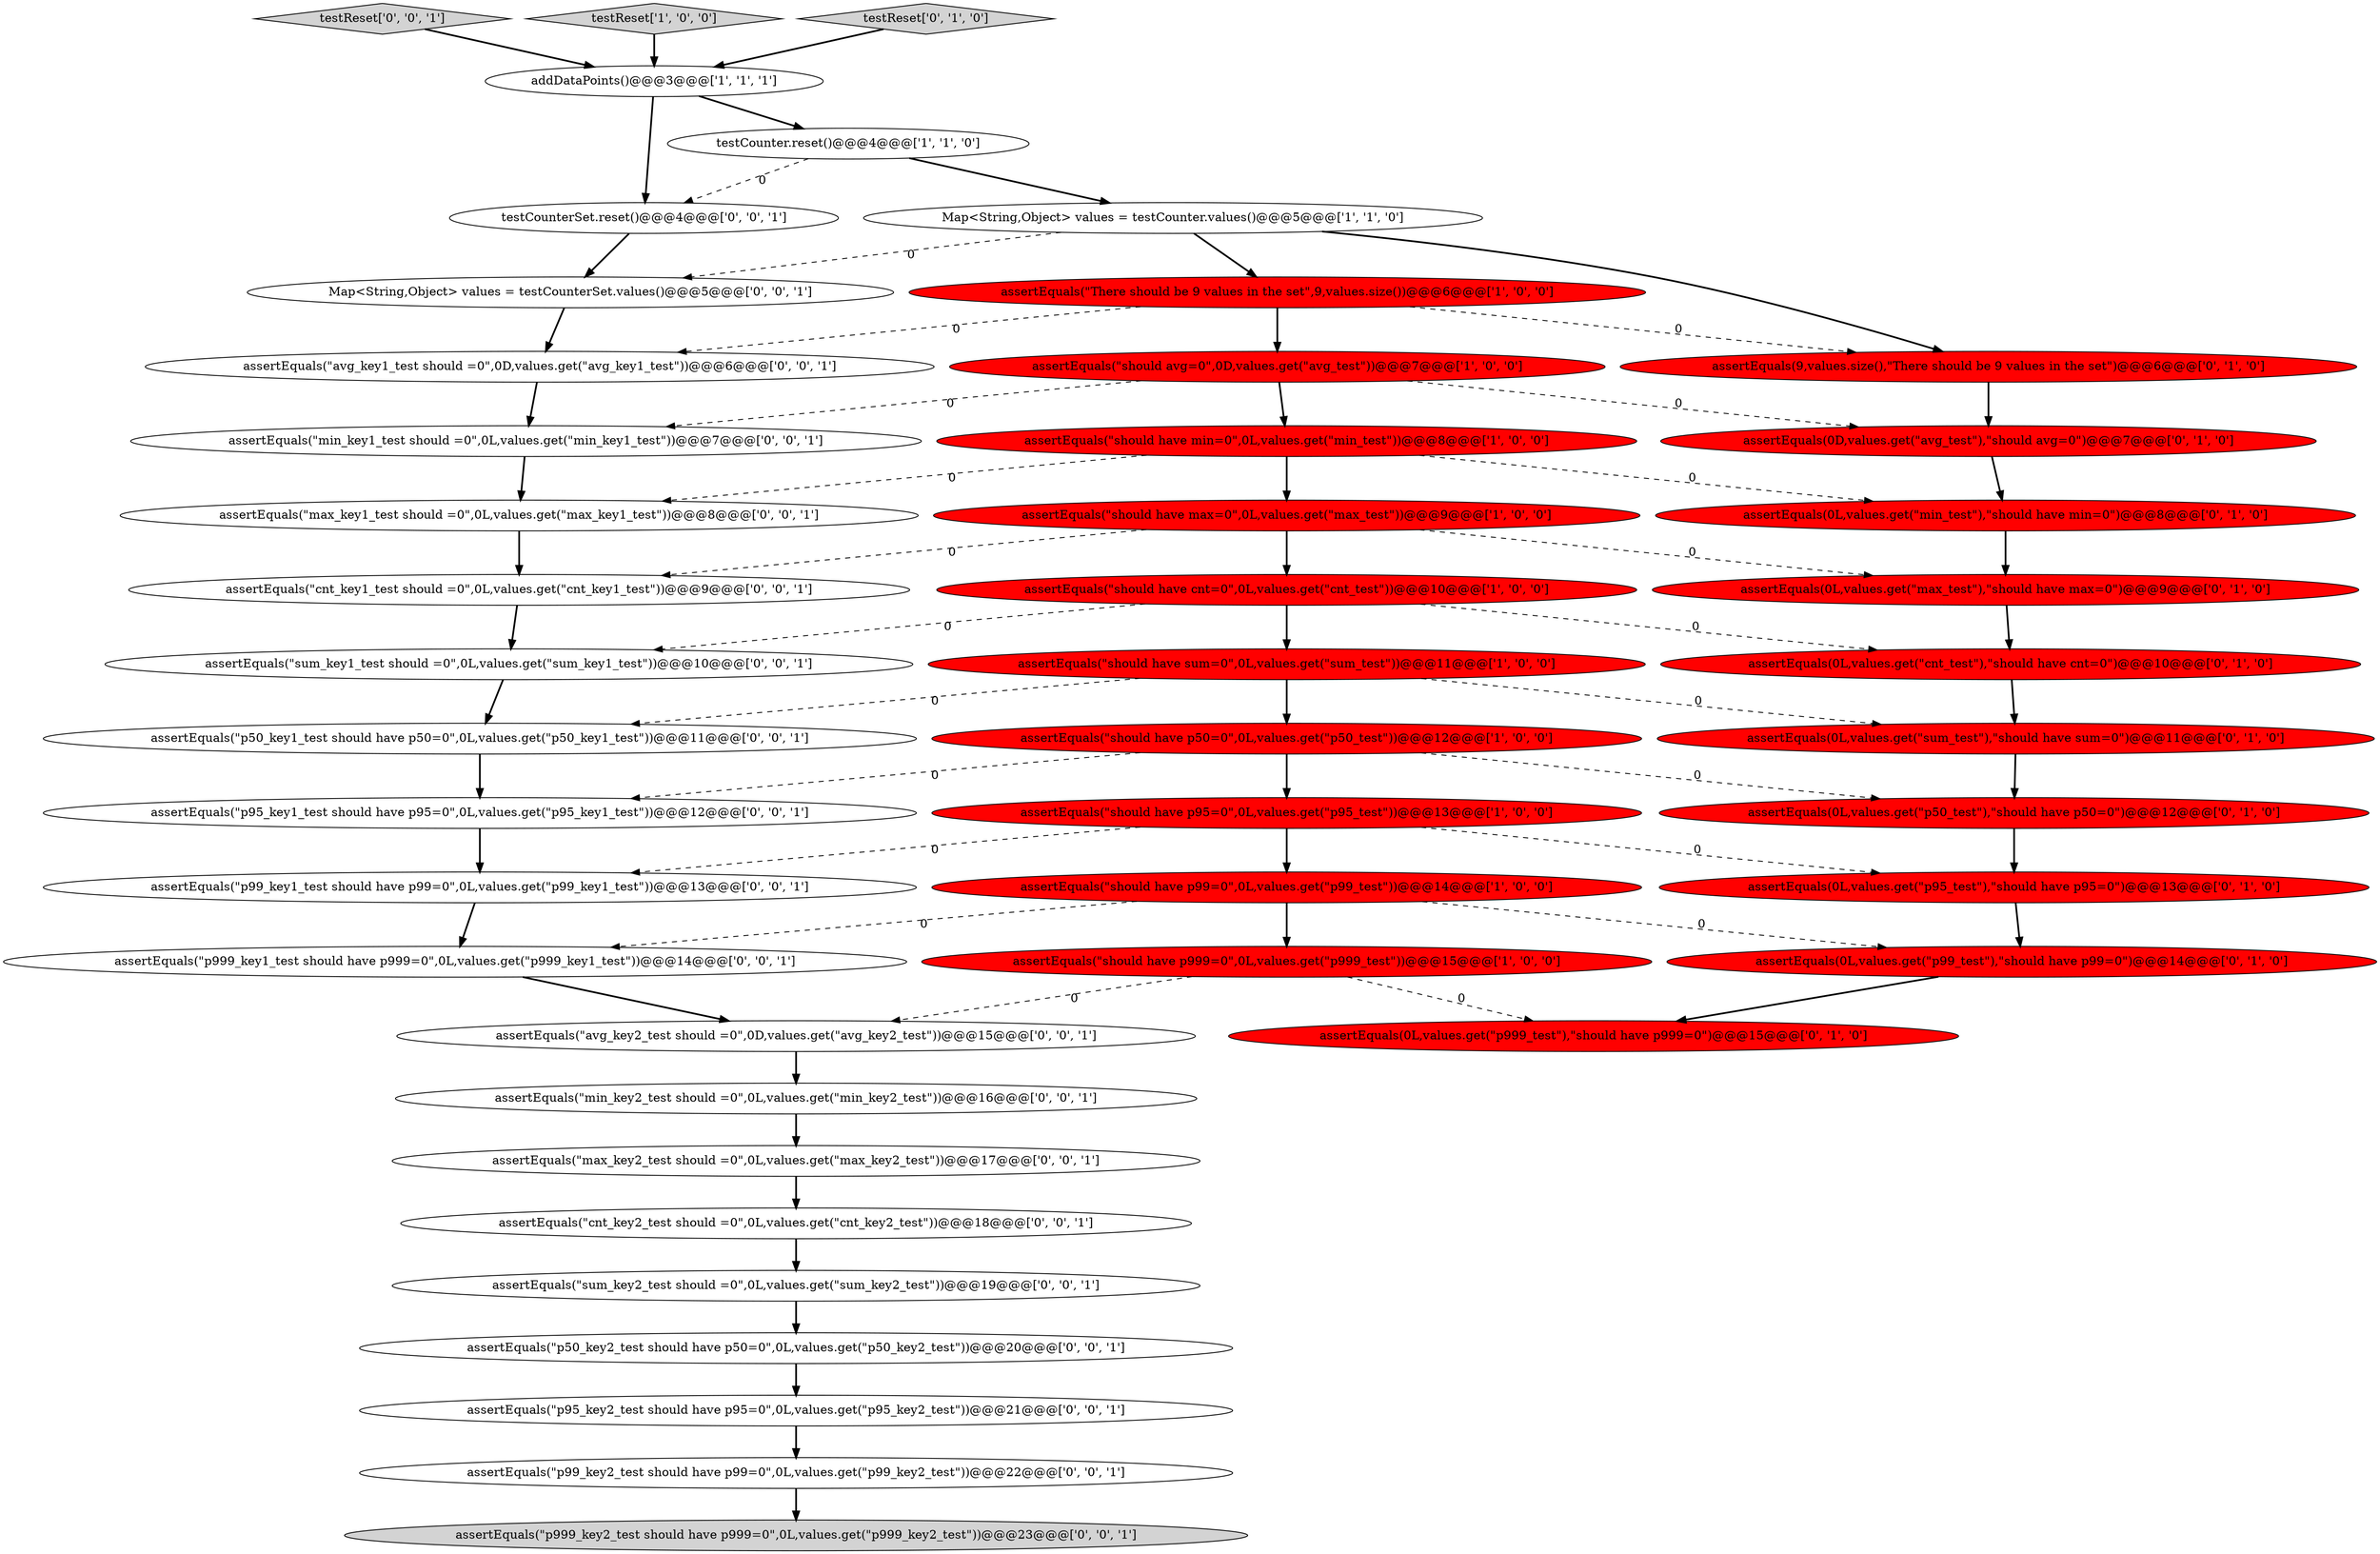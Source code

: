 digraph {
31 [style = filled, label = "assertEquals(\"p999_key2_test should have p999=0\",0L,values.get(\"p999_key2_test\"))@@@23@@@['0', '0', '1']", fillcolor = lightgray, shape = ellipse image = "AAA0AAABBB3BBB"];
34 [style = filled, label = "testCounterSet.reset()@@@4@@@['0', '0', '1']", fillcolor = white, shape = ellipse image = "AAA0AAABBB3BBB"];
1 [style = filled, label = "addDataPoints()@@@3@@@['1', '1', '1']", fillcolor = white, shape = ellipse image = "AAA0AAABBB1BBB"];
22 [style = filled, label = "assertEquals(0L,values.get(\"p99_test\"),\"should have p99=0\")@@@14@@@['0', '1', '0']", fillcolor = red, shape = ellipse image = "AAA1AAABBB2BBB"];
6 [style = filled, label = "assertEquals(\"should have p50=0\",0L,values.get(\"p50_test\"))@@@12@@@['1', '0', '0']", fillcolor = red, shape = ellipse image = "AAA1AAABBB1BBB"];
20 [style = filled, label = "assertEquals(0L,values.get(\"p999_test\"),\"should have p999=0\")@@@15@@@['0', '1', '0']", fillcolor = red, shape = ellipse image = "AAA1AAABBB2BBB"];
29 [style = filled, label = "testReset['0', '0', '1']", fillcolor = lightgray, shape = diamond image = "AAA0AAABBB3BBB"];
3 [style = filled, label = "testCounter.reset()@@@4@@@['1', '1', '0']", fillcolor = white, shape = ellipse image = "AAA0AAABBB1BBB"];
40 [style = filled, label = "assertEquals(\"sum_key1_test should =0\",0L,values.get(\"sum_key1_test\"))@@@10@@@['0', '0', '1']", fillcolor = white, shape = ellipse image = "AAA0AAABBB3BBB"];
5 [style = filled, label = "assertEquals(\"should have p99=0\",0L,values.get(\"p99_test\"))@@@14@@@['1', '0', '0']", fillcolor = red, shape = ellipse image = "AAA1AAABBB1BBB"];
19 [style = filled, label = "assertEquals(0D,values.get(\"avg_test\"),\"should avg=0\")@@@7@@@['0', '1', '0']", fillcolor = red, shape = ellipse image = "AAA1AAABBB2BBB"];
35 [style = filled, label = "assertEquals(\"p50_key2_test should have p50=0\",0L,values.get(\"p50_key2_test\"))@@@20@@@['0', '0', '1']", fillcolor = white, shape = ellipse image = "AAA0AAABBB3BBB"];
0 [style = filled, label = "assertEquals(\"should avg=0\",0D,values.get(\"avg_test\"))@@@7@@@['1', '0', '0']", fillcolor = red, shape = ellipse image = "AAA1AAABBB1BBB"];
23 [style = filled, label = "assertEquals(0L,values.get(\"sum_test\"),\"should have sum=0\")@@@11@@@['0', '1', '0']", fillcolor = red, shape = ellipse image = "AAA1AAABBB2BBB"];
45 [style = filled, label = "assertEquals(\"min_key1_test should =0\",0L,values.get(\"min_key1_test\"))@@@7@@@['0', '0', '1']", fillcolor = white, shape = ellipse image = "AAA0AAABBB3BBB"];
4 [style = filled, label = "assertEquals(\"should have max=0\",0L,values.get(\"max_test\"))@@@9@@@['1', '0', '0']", fillcolor = red, shape = ellipse image = "AAA1AAABBB1BBB"];
39 [style = filled, label = "Map<String,Object> values = testCounterSet.values()@@@5@@@['0', '0', '1']", fillcolor = white, shape = ellipse image = "AAA0AAABBB3BBB"];
18 [style = filled, label = "assertEquals(0L,values.get(\"p95_test\"),\"should have p95=0\")@@@13@@@['0', '1', '0']", fillcolor = red, shape = ellipse image = "AAA1AAABBB2BBB"];
26 [style = filled, label = "assertEquals(\"avg_key2_test should =0\",0D,values.get(\"avg_key2_test\"))@@@15@@@['0', '0', '1']", fillcolor = white, shape = ellipse image = "AAA0AAABBB3BBB"];
42 [style = filled, label = "assertEquals(\"p999_key1_test should have p999=0\",0L,values.get(\"p999_key1_test\"))@@@14@@@['0', '0', '1']", fillcolor = white, shape = ellipse image = "AAA0AAABBB3BBB"];
28 [style = filled, label = "assertEquals(\"max_key2_test should =0\",0L,values.get(\"max_key2_test\"))@@@17@@@['0', '0', '1']", fillcolor = white, shape = ellipse image = "AAA0AAABBB3BBB"];
10 [style = filled, label = "assertEquals(\"should have min=0\",0L,values.get(\"min_test\"))@@@8@@@['1', '0', '0']", fillcolor = red, shape = ellipse image = "AAA1AAABBB1BBB"];
7 [style = filled, label = "assertEquals(\"should have sum=0\",0L,values.get(\"sum_test\"))@@@11@@@['1', '0', '0']", fillcolor = red, shape = ellipse image = "AAA1AAABBB1BBB"];
25 [style = filled, label = "assertEquals(\"p99_key1_test should have p99=0\",0L,values.get(\"p99_key1_test\"))@@@13@@@['0', '0', '1']", fillcolor = white, shape = ellipse image = "AAA0AAABBB3BBB"];
41 [style = filled, label = "assertEquals(\"p95_key1_test should have p95=0\",0L,values.get(\"p95_key1_test\"))@@@12@@@['0', '0', '1']", fillcolor = white, shape = ellipse image = "AAA0AAABBB3BBB"];
27 [style = filled, label = "assertEquals(\"avg_key1_test should =0\",0D,values.get(\"avg_key1_test\"))@@@6@@@['0', '0', '1']", fillcolor = white, shape = ellipse image = "AAA0AAABBB3BBB"];
32 [style = filled, label = "assertEquals(\"cnt_key2_test should =0\",0L,values.get(\"cnt_key2_test\"))@@@18@@@['0', '0', '1']", fillcolor = white, shape = ellipse image = "AAA0AAABBB3BBB"];
11 [style = filled, label = "assertEquals(\"should have p999=0\",0L,values.get(\"p999_test\"))@@@15@@@['1', '0', '0']", fillcolor = red, shape = ellipse image = "AAA1AAABBB1BBB"];
12 [style = filled, label = "assertEquals(\"There should be 9 values in the set\",9,values.size())@@@6@@@['1', '0', '0']", fillcolor = red, shape = ellipse image = "AAA1AAABBB1BBB"];
33 [style = filled, label = "assertEquals(\"p99_key2_test should have p99=0\",0L,values.get(\"p99_key2_test\"))@@@22@@@['0', '0', '1']", fillcolor = white, shape = ellipse image = "AAA0AAABBB3BBB"];
30 [style = filled, label = "assertEquals(\"p95_key2_test should have p95=0\",0L,values.get(\"p95_key2_test\"))@@@21@@@['0', '0', '1']", fillcolor = white, shape = ellipse image = "AAA0AAABBB3BBB"];
37 [style = filled, label = "assertEquals(\"max_key1_test should =0\",0L,values.get(\"max_key1_test\"))@@@8@@@['0', '0', '1']", fillcolor = white, shape = ellipse image = "AAA0AAABBB3BBB"];
9 [style = filled, label = "testReset['1', '0', '0']", fillcolor = lightgray, shape = diamond image = "AAA0AAABBB1BBB"];
14 [style = filled, label = "assertEquals(0L,values.get(\"cnt_test\"),\"should have cnt=0\")@@@10@@@['0', '1', '0']", fillcolor = red, shape = ellipse image = "AAA1AAABBB2BBB"];
17 [style = filled, label = "assertEquals(0L,values.get(\"min_test\"),\"should have min=0\")@@@8@@@['0', '1', '0']", fillcolor = red, shape = ellipse image = "AAA1AAABBB2BBB"];
24 [style = filled, label = "assertEquals(0L,values.get(\"p50_test\"),\"should have p50=0\")@@@12@@@['0', '1', '0']", fillcolor = red, shape = ellipse image = "AAA1AAABBB2BBB"];
44 [style = filled, label = "assertEquals(\"sum_key2_test should =0\",0L,values.get(\"sum_key2_test\"))@@@19@@@['0', '0', '1']", fillcolor = white, shape = ellipse image = "AAA0AAABBB3BBB"];
21 [style = filled, label = "assertEquals(0L,values.get(\"max_test\"),\"should have max=0\")@@@9@@@['0', '1', '0']", fillcolor = red, shape = ellipse image = "AAA1AAABBB2BBB"];
2 [style = filled, label = "Map<String,Object> values = testCounter.values()@@@5@@@['1', '1', '0']", fillcolor = white, shape = ellipse image = "AAA0AAABBB1BBB"];
36 [style = filled, label = "assertEquals(\"min_key2_test should =0\",0L,values.get(\"min_key2_test\"))@@@16@@@['0', '0', '1']", fillcolor = white, shape = ellipse image = "AAA0AAABBB3BBB"];
8 [style = filled, label = "assertEquals(\"should have p95=0\",0L,values.get(\"p95_test\"))@@@13@@@['1', '0', '0']", fillcolor = red, shape = ellipse image = "AAA1AAABBB1BBB"];
15 [style = filled, label = "testReset['0', '1', '0']", fillcolor = lightgray, shape = diamond image = "AAA0AAABBB2BBB"];
38 [style = filled, label = "assertEquals(\"cnt_key1_test should =0\",0L,values.get(\"cnt_key1_test\"))@@@9@@@['0', '0', '1']", fillcolor = white, shape = ellipse image = "AAA0AAABBB3BBB"];
16 [style = filled, label = "assertEquals(9,values.size(),\"There should be 9 values in the set\")@@@6@@@['0', '1', '0']", fillcolor = red, shape = ellipse image = "AAA1AAABBB2BBB"];
13 [style = filled, label = "assertEquals(\"should have cnt=0\",0L,values.get(\"cnt_test\"))@@@10@@@['1', '0', '0']", fillcolor = red, shape = ellipse image = "AAA1AAABBB1BBB"];
43 [style = filled, label = "assertEquals(\"p50_key1_test should have p50=0\",0L,values.get(\"p50_key1_test\"))@@@11@@@['0', '0', '1']", fillcolor = white, shape = ellipse image = "AAA0AAABBB3BBB"];
42->26 [style = bold, label=""];
7->23 [style = dashed, label="0"];
11->20 [style = dashed, label="0"];
30->33 [style = bold, label=""];
12->16 [style = dashed, label="0"];
4->38 [style = dashed, label="0"];
0->19 [style = dashed, label="0"];
44->35 [style = bold, label=""];
26->36 [style = bold, label=""];
4->13 [style = bold, label=""];
11->26 [style = dashed, label="0"];
5->42 [style = dashed, label="0"];
1->3 [style = bold, label=""];
36->28 [style = bold, label=""];
7->43 [style = dashed, label="0"];
19->17 [style = bold, label=""];
13->40 [style = dashed, label="0"];
39->27 [style = bold, label=""];
16->19 [style = bold, label=""];
4->21 [style = dashed, label="0"];
12->0 [style = bold, label=""];
24->18 [style = bold, label=""];
2->12 [style = bold, label=""];
13->14 [style = dashed, label="0"];
28->32 [style = bold, label=""];
0->10 [style = bold, label=""];
23->24 [style = bold, label=""];
18->22 [style = bold, label=""];
1->34 [style = bold, label=""];
3->34 [style = dashed, label="0"];
3->2 [style = bold, label=""];
8->5 [style = bold, label=""];
14->23 [style = bold, label=""];
22->20 [style = bold, label=""];
8->25 [style = dashed, label="0"];
13->7 [style = bold, label=""];
37->38 [style = bold, label=""];
6->24 [style = dashed, label="0"];
6->41 [style = dashed, label="0"];
34->39 [style = bold, label=""];
6->8 [style = bold, label=""];
7->6 [style = bold, label=""];
27->45 [style = bold, label=""];
10->17 [style = dashed, label="0"];
2->39 [style = dashed, label="0"];
10->4 [style = bold, label=""];
32->44 [style = bold, label=""];
25->42 [style = bold, label=""];
33->31 [style = bold, label=""];
43->41 [style = bold, label=""];
8->18 [style = dashed, label="0"];
12->27 [style = dashed, label="0"];
10->37 [style = dashed, label="0"];
5->11 [style = bold, label=""];
5->22 [style = dashed, label="0"];
45->37 [style = bold, label=""];
41->25 [style = bold, label=""];
40->43 [style = bold, label=""];
29->1 [style = bold, label=""];
9->1 [style = bold, label=""];
38->40 [style = bold, label=""];
35->30 [style = bold, label=""];
17->21 [style = bold, label=""];
0->45 [style = dashed, label="0"];
21->14 [style = bold, label=""];
15->1 [style = bold, label=""];
2->16 [style = bold, label=""];
}
